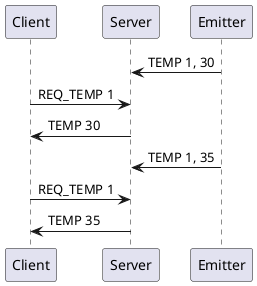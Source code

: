 @startuml
participant Client order 10
participant Server order 20
participant Emitter order 30

Emitter->Server : TEMP 1, 30
Client->Server : REQ_TEMP 1
Server->Client : TEMP 30

Emitter->Server : TEMP 1, 35

Client->Server : REQ_TEMP 1
Server->Client : TEMP 35

@enduml